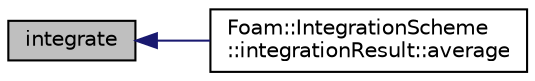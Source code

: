digraph "integrate"
{
  bgcolor="transparent";
  edge [fontname="Helvetica",fontsize="10",labelfontname="Helvetica",labelfontsize="10"];
  node [fontname="Helvetica",fontsize="10",shape=record];
  rankdir="LR";
  Node318 [label="integrate",height=0.2,width=0.4,color="black", fillcolor="grey75", style="filled", fontcolor="black"];
  Node318 -> Node319 [dir="back",color="midnightblue",fontsize="10",style="solid",fontname="Helvetica"];
  Node319 [label="Foam::IntegrationScheme\l::integrationResult::average",height=0.2,width=0.4,color="black",URL="$a24977.html#a3b5fa8dba8538e7af9bd4312fe665b59",tooltip="Return access to the average for changing. "];
}
